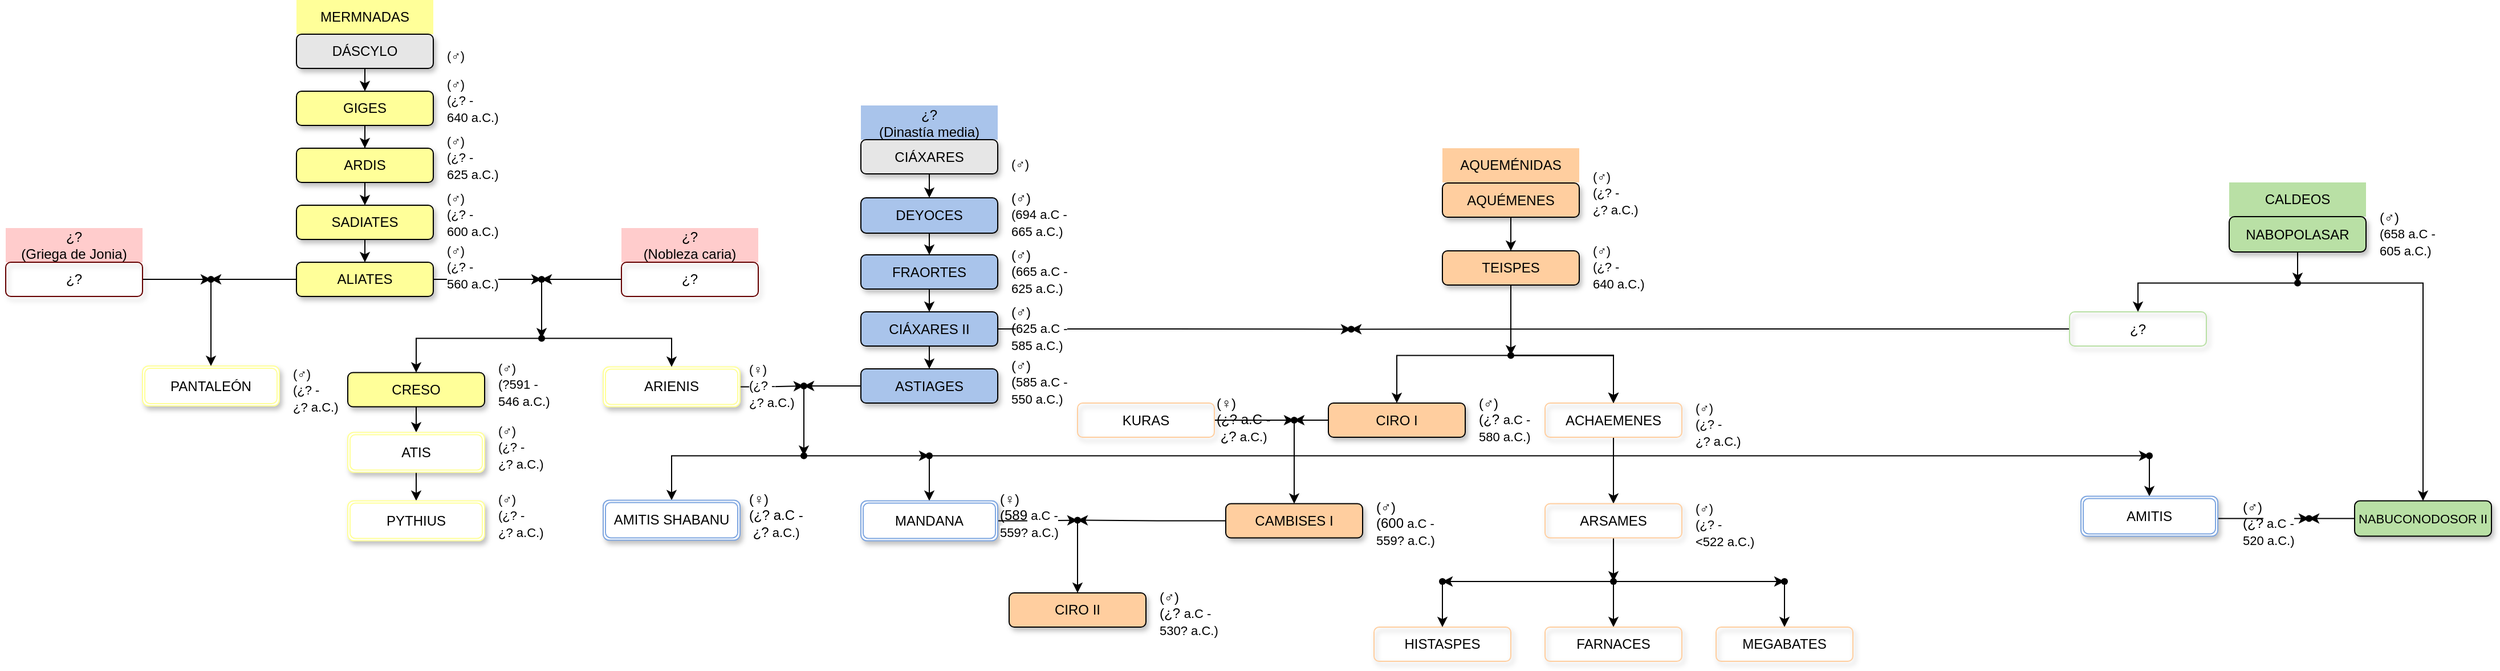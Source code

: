 <mxfile version="21.6.8" type="device">
  <diagram name="Página-1" id="2DN9KbzYH4ZO8Wz2j-fn">
    <mxGraphModel dx="2607" dy="2068" grid="1" gridSize="10" guides="1" tooltips="1" connect="1" arrows="1" fold="1" page="1" pageScale="1" pageWidth="827" pageHeight="1169" math="0" shadow="0">
      <root>
        <mxCell id="0" />
        <mxCell id="1" parent="0" />
        <mxCell id="eaTmB3eUtHHvy9zfqc5f-1" value="MERMNADAS" style="text;html=1;strokeColor=none;fillColor=#FFFF99;align=center;verticalAlign=middle;whiteSpace=wrap;rounded=0;" vertex="1" parent="1">
          <mxGeometry x="-75" y="80" width="120" height="30" as="geometry" />
        </mxCell>
        <mxCell id="eaTmB3eUtHHvy9zfqc5f-2" value="¿?&lt;br&gt;(Nobleza caria)" style="text;html=1;strokeColor=none;fillColor=#FFCCCC;align=center;verticalAlign=middle;whiteSpace=wrap;rounded=0;" vertex="1" parent="1">
          <mxGeometry x="210" y="280" width="120" height="30" as="geometry" />
        </mxCell>
        <mxCell id="eaTmB3eUtHHvy9zfqc5f-3" value="¿?&lt;br&gt;(Griega de Jonia)" style="text;html=1;strokeColor=none;fillColor=#FFCCCC;align=center;verticalAlign=middle;whiteSpace=wrap;rounded=0;" vertex="1" parent="1">
          <mxGeometry x="-330" y="280" width="120" height="30" as="geometry" />
        </mxCell>
        <mxCell id="eaTmB3eUtHHvy9zfqc5f-4" value="¿?&lt;br&gt;(Dinastía media)" style="text;html=1;strokeColor=none;fillColor=#A9C4EB;align=center;verticalAlign=middle;whiteSpace=wrap;rounded=0;" vertex="1" parent="1">
          <mxGeometry x="420" y="172.5" width="120" height="30" as="geometry" />
        </mxCell>
        <mxCell id="eaTmB3eUtHHvy9zfqc5f-5" value="CALDEOS" style="text;html=1;strokeColor=none;fillColor=#B9E0A5;align=center;verticalAlign=middle;whiteSpace=wrap;rounded=0;" vertex="1" parent="1">
          <mxGeometry x="1620" y="240" width="120" height="30" as="geometry" />
        </mxCell>
        <mxCell id="eaTmB3eUtHHvy9zfqc5f-6" style="edgeStyle=orthogonalEdgeStyle;rounded=0;orthogonalLoop=1;jettySize=auto;html=1;entryX=0.5;entryY=0;entryDx=0;entryDy=0;" edge="1" parent="1" source="eaTmB3eUtHHvy9zfqc5f-7" target="eaTmB3eUtHHvy9zfqc5f-9">
          <mxGeometry relative="1" as="geometry" />
        </mxCell>
        <UserObject label="GIGES" link="https://es.wikipedia.org/wiki/Giges_de_Lidia" id="eaTmB3eUtHHvy9zfqc5f-7">
          <mxCell style="rounded=1;whiteSpace=wrap;html=1;shadow=1;fillColor=#FFFF99;" vertex="1" parent="1">
            <mxGeometry x="-75" y="160" width="120" height="30" as="geometry" />
          </mxCell>
        </UserObject>
        <mxCell id="eaTmB3eUtHHvy9zfqc5f-8" style="edgeStyle=orthogonalEdgeStyle;rounded=0;orthogonalLoop=1;jettySize=auto;html=1;exitX=0.5;exitY=1;exitDx=0;exitDy=0;entryX=0.5;entryY=0;entryDx=0;entryDy=0;" edge="1" parent="1" source="eaTmB3eUtHHvy9zfqc5f-9" target="eaTmB3eUtHHvy9zfqc5f-11">
          <mxGeometry relative="1" as="geometry" />
        </mxCell>
        <UserObject label="ARDIS" link="https://es.wikipedia.org/wiki/Ardis_de_Lidia" id="eaTmB3eUtHHvy9zfqc5f-9">
          <mxCell style="rounded=1;whiteSpace=wrap;html=1;shadow=1;fillColor=#FFFF99;" vertex="1" parent="1">
            <mxGeometry x="-75" y="210" width="120" height="30" as="geometry" />
          </mxCell>
        </UserObject>
        <mxCell id="eaTmB3eUtHHvy9zfqc5f-10" style="edgeStyle=orthogonalEdgeStyle;rounded=0;orthogonalLoop=1;jettySize=auto;html=1;exitX=0.5;exitY=1;exitDx=0;exitDy=0;entryX=0.5;entryY=0;entryDx=0;entryDy=0;" edge="1" parent="1" source="eaTmB3eUtHHvy9zfqc5f-11" target="eaTmB3eUtHHvy9zfqc5f-14">
          <mxGeometry relative="1" as="geometry" />
        </mxCell>
        <mxCell id="eaTmB3eUtHHvy9zfqc5f-11" value="SADIATES" style="rounded=1;whiteSpace=wrap;html=1;shadow=1;fillColor=#FFFF99;" vertex="1" parent="1">
          <mxGeometry x="-75" y="260" width="120" height="30" as="geometry" />
        </mxCell>
        <mxCell id="eaTmB3eUtHHvy9zfqc5f-12" style="edgeStyle=orthogonalEdgeStyle;rounded=0;orthogonalLoop=1;jettySize=auto;html=1;exitX=1;exitY=0.5;exitDx=0;exitDy=0;entryX=0.079;entryY=0.434;entryDx=0;entryDy=0;entryPerimeter=0;" edge="1" parent="1" source="eaTmB3eUtHHvy9zfqc5f-14" target="eaTmB3eUtHHvy9zfqc5f-53">
          <mxGeometry relative="1" as="geometry" />
        </mxCell>
        <mxCell id="eaTmB3eUtHHvy9zfqc5f-13" style="edgeStyle=orthogonalEdgeStyle;rounded=0;orthogonalLoop=1;jettySize=auto;html=1;exitX=0;exitY=0.5;exitDx=0;exitDy=0;entryX=1.014;entryY=0.581;entryDx=0;entryDy=0;entryPerimeter=0;" edge="1" parent="1" source="eaTmB3eUtHHvy9zfqc5f-14" target="eaTmB3eUtHHvy9zfqc5f-57">
          <mxGeometry relative="1" as="geometry" />
        </mxCell>
        <mxCell id="eaTmB3eUtHHvy9zfqc5f-14" value="ALIATES" style="rounded=1;whiteSpace=wrap;html=1;shadow=1;fillColor=#FFFF99;" vertex="1" parent="1">
          <mxGeometry x="-75" y="310" width="120" height="30" as="geometry" />
        </mxCell>
        <mxCell id="eaTmB3eUtHHvy9zfqc5f-15" style="edgeStyle=orthogonalEdgeStyle;rounded=0;orthogonalLoop=1;jettySize=auto;html=1;exitX=0.5;exitY=1;exitDx=0;exitDy=0;entryX=0.5;entryY=0;entryDx=0;entryDy=0;" edge="1" parent="1" source="eaTmB3eUtHHvy9zfqc5f-16" target="eaTmB3eUtHHvy9zfqc5f-44">
          <mxGeometry relative="1" as="geometry" />
        </mxCell>
        <mxCell id="eaTmB3eUtHHvy9zfqc5f-16" value="CRESO" style="rounded=1;whiteSpace=wrap;html=1;shadow=1;fillColor=#FFFF99;" vertex="1" parent="1">
          <mxGeometry x="-30" y="406.75" width="120" height="30" as="geometry" />
        </mxCell>
        <mxCell id="eaTmB3eUtHHvy9zfqc5f-17" style="edgeStyle=orthogonalEdgeStyle;rounded=0;orthogonalLoop=1;jettySize=auto;html=1;exitX=0.5;exitY=1;exitDx=0;exitDy=0;entryX=0.5;entryY=0;entryDx=0;entryDy=0;" edge="1" parent="1" source="eaTmB3eUtHHvy9zfqc5f-18" target="eaTmB3eUtHHvy9zfqc5f-7">
          <mxGeometry relative="1" as="geometry" />
        </mxCell>
        <mxCell id="eaTmB3eUtHHvy9zfqc5f-18" value="DÁSCYLO" style="rounded=1;whiteSpace=wrap;html=1;shadow=1;fillColor=#E6E6E6;" vertex="1" parent="1">
          <mxGeometry x="-75" y="110" width="120" height="30" as="geometry" />
        </mxCell>
        <mxCell id="eaTmB3eUtHHvy9zfqc5f-19" style="edgeStyle=orthogonalEdgeStyle;rounded=0;orthogonalLoop=1;jettySize=auto;html=1;exitX=0.5;exitY=1;exitDx=0;exitDy=0;" edge="1" parent="1" source="eaTmB3eUtHHvy9zfqc5f-9" target="eaTmB3eUtHHvy9zfqc5f-9">
          <mxGeometry relative="1" as="geometry" />
        </mxCell>
        <mxCell id="eaTmB3eUtHHvy9zfqc5f-20" style="edgeStyle=orthogonalEdgeStyle;rounded=0;orthogonalLoop=1;jettySize=auto;html=1;exitX=1;exitY=0.5;exitDx=0;exitDy=0;entryX=0.05;entryY=0.55;entryDx=0;entryDy=0;entryPerimeter=0;" edge="1" parent="1" source="eaTmB3eUtHHvy9zfqc5f-21" target="eaTmB3eUtHHvy9zfqc5f-37">
          <mxGeometry relative="1" as="geometry">
            <mxPoint x="570" y="462.5" as="sourcePoint" />
          </mxGeometry>
        </mxCell>
        <mxCell id="eaTmB3eUtHHvy9zfqc5f-21" value="ARIENIS" style="shape=ext;double=1;rounded=1;whiteSpace=wrap;html=1;strokeColor=#FFFF99;shadow=1;" vertex="1" parent="1">
          <mxGeometry x="194" y="401.75" width="120" height="35" as="geometry" />
        </mxCell>
        <mxCell id="eaTmB3eUtHHvy9zfqc5f-22" style="edgeStyle=orthogonalEdgeStyle;rounded=0;orthogonalLoop=1;jettySize=auto;html=1;entryX=0.5;entryY=0;entryDx=0;entryDy=0;" edge="1" parent="1" source="eaTmB3eUtHHvy9zfqc5f-24" target="eaTmB3eUtHHvy9zfqc5f-21">
          <mxGeometry relative="1" as="geometry" />
        </mxCell>
        <mxCell id="eaTmB3eUtHHvy9zfqc5f-23" style="edgeStyle=orthogonalEdgeStyle;rounded=0;orthogonalLoop=1;jettySize=auto;html=1;entryX=0.5;entryY=0;entryDx=0;entryDy=0;" edge="1" parent="1" source="eaTmB3eUtHHvy9zfqc5f-24" target="eaTmB3eUtHHvy9zfqc5f-16">
          <mxGeometry relative="1" as="geometry" />
        </mxCell>
        <mxCell id="eaTmB3eUtHHvy9zfqc5f-24" value="" style="shape=waypoint;sketch=0;fillStyle=solid;size=6;pointerEvents=1;points=[];fillColor=none;resizable=0;rotatable=0;perimeter=centerPerimeter;snapToPoint=1;" vertex="1" parent="1">
          <mxGeometry x="130" y="366.75" width="20" height="20" as="geometry" />
        </mxCell>
        <mxCell id="eaTmB3eUtHHvy9zfqc5f-25" value="" style="edgeStyle=orthogonalEdgeStyle;rounded=0;orthogonalLoop=1;jettySize=auto;html=1;" edge="1" parent="1" source="eaTmB3eUtHHvy9zfqc5f-26" target="eaTmB3eUtHHvy9zfqc5f-28">
          <mxGeometry relative="1" as="geometry" />
        </mxCell>
        <mxCell id="eaTmB3eUtHHvy9zfqc5f-26" value="CIÁXARES" style="rounded=1;whiteSpace=wrap;html=1;shadow=1;fillColor=#E6E6E6;" vertex="1" parent="1">
          <mxGeometry x="420" y="202.5" width="120" height="30" as="geometry" />
        </mxCell>
        <mxCell id="eaTmB3eUtHHvy9zfqc5f-27" style="edgeStyle=orthogonalEdgeStyle;rounded=0;orthogonalLoop=1;jettySize=auto;html=1;exitX=0.5;exitY=1;exitDx=0;exitDy=0;entryX=0.5;entryY=0;entryDx=0;entryDy=0;" edge="1" parent="1" source="eaTmB3eUtHHvy9zfqc5f-28" target="eaTmB3eUtHHvy9zfqc5f-31">
          <mxGeometry relative="1" as="geometry" />
        </mxCell>
        <mxCell id="eaTmB3eUtHHvy9zfqc5f-28" value="DEYOCES" style="rounded=1;whiteSpace=wrap;html=1;shadow=1;fillColor=#A9C4EB;" vertex="1" parent="1">
          <mxGeometry x="420" y="253.5" width="120" height="31" as="geometry" />
        </mxCell>
        <mxCell id="eaTmB3eUtHHvy9zfqc5f-29" style="edgeStyle=orthogonalEdgeStyle;rounded=0;orthogonalLoop=1;jettySize=auto;html=1;exitX=0.5;exitY=1;exitDx=0;exitDy=0;entryX=0.5;entryY=0;entryDx=0;entryDy=0;" edge="1" parent="1" source="eaTmB3eUtHHvy9zfqc5f-31" target="eaTmB3eUtHHvy9zfqc5f-33">
          <mxGeometry relative="1" as="geometry" />
        </mxCell>
        <mxCell id="eaTmB3eUtHHvy9zfqc5f-30" style="edgeStyle=orthogonalEdgeStyle;rounded=0;orthogonalLoop=1;jettySize=auto;html=1;exitX=1;exitY=0.5;exitDx=0;exitDy=0;entryX=0.333;entryY=0.433;entryDx=0;entryDy=0;entryPerimeter=0;" edge="1" parent="1" source="eaTmB3eUtHHvy9zfqc5f-33" target="eaTmB3eUtHHvy9zfqc5f-70">
          <mxGeometry relative="1" as="geometry" />
        </mxCell>
        <mxCell id="eaTmB3eUtHHvy9zfqc5f-31" value="FRAORTES" style="rounded=1;whiteSpace=wrap;html=1;shadow=1;fillColor=#A9C4EB;" vertex="1" parent="1">
          <mxGeometry x="420" y="303.5" width="120" height="30" as="geometry" />
        </mxCell>
        <mxCell id="eaTmB3eUtHHvy9zfqc5f-32" style="edgeStyle=orthogonalEdgeStyle;rounded=0;orthogonalLoop=1;jettySize=auto;html=1;exitX=0.5;exitY=1;exitDx=0;exitDy=0;entryX=0.5;entryY=0;entryDx=0;entryDy=0;" edge="1" parent="1" source="eaTmB3eUtHHvy9zfqc5f-33" target="eaTmB3eUtHHvy9zfqc5f-35">
          <mxGeometry relative="1" as="geometry" />
        </mxCell>
        <mxCell id="eaTmB3eUtHHvy9zfqc5f-33" value="CIÁXARES II" style="rounded=1;whiteSpace=wrap;html=1;shadow=1;fillColor=#A9C4EB;" vertex="1" parent="1">
          <mxGeometry x="420" y="353.5" width="120" height="30" as="geometry" />
        </mxCell>
        <mxCell id="eaTmB3eUtHHvy9zfqc5f-34" style="edgeStyle=orthogonalEdgeStyle;rounded=0;orthogonalLoop=1;jettySize=auto;html=1;entryX=0.9;entryY=0.435;entryDx=0;entryDy=0;entryPerimeter=0;" edge="1" parent="1" source="eaTmB3eUtHHvy9zfqc5f-35" target="eaTmB3eUtHHvy9zfqc5f-37">
          <mxGeometry relative="1" as="geometry" />
        </mxCell>
        <mxCell id="eaTmB3eUtHHvy9zfqc5f-35" value="ASTIAGES" style="rounded=1;whiteSpace=wrap;html=1;shadow=1;fillColor=#A9C4EB;" vertex="1" parent="1">
          <mxGeometry x="420" y="403.5" width="120" height="30" as="geometry" />
        </mxCell>
        <mxCell id="eaTmB3eUtHHvy9zfqc5f-36" style="edgeStyle=orthogonalEdgeStyle;rounded=0;orthogonalLoop=1;jettySize=auto;html=1;entryX=0.414;entryY=0.098;entryDx=0;entryDy=0;entryPerimeter=0;" edge="1" parent="1" source="eaTmB3eUtHHvy9zfqc5f-37" target="eaTmB3eUtHHvy9zfqc5f-83">
          <mxGeometry relative="1" as="geometry" />
        </mxCell>
        <mxCell id="eaTmB3eUtHHvy9zfqc5f-37" value="" style="shape=waypoint;sketch=0;fillStyle=solid;size=6;pointerEvents=1;points=[];fillColor=none;resizable=0;rotatable=0;perimeter=centerPerimeter;snapToPoint=1;" vertex="1" parent="1">
          <mxGeometry x="360" y="408.5" width="20" height="20" as="geometry" />
        </mxCell>
        <mxCell id="eaTmB3eUtHHvy9zfqc5f-38" value="&lt;span style=&quot;color: rgb(0, 0, 0); font-family: Helvetica; font-size: 11px; font-style: normal; font-variant-ligatures: normal; font-variant-caps: normal; font-weight: 400; letter-spacing: normal; orphans: 2; text-align: center; text-indent: 0px; text-transform: none; widows: 2; word-spacing: 0px; -webkit-text-stroke-width: 0px; background-color: rgb(255, 255, 255); text-decoration-thickness: initial; text-decoration-style: initial; text-decoration-color: initial; float: none; display: inline !important;&quot;&gt;(♂)&lt;br&gt;(¿? -&lt;/span&gt;&lt;br style=&quot;border-color: var(--border-color); color: rgb(0, 0, 0); font-family: Helvetica; font-size: 11px; font-style: normal; font-variant-ligatures: normal; font-variant-caps: normal; font-weight: 400; letter-spacing: normal; orphans: 2; text-align: center; text-indent: 0px; text-transform: none; widows: 2; word-spacing: 0px; -webkit-text-stroke-width: 0px; text-decoration-thickness: initial; text-decoration-style: initial; text-decoration-color: initial;&quot;&gt;&lt;span style=&quot;color: rgb(0, 0, 0); font-family: Helvetica; font-size: 11px; font-style: normal; font-variant-ligatures: normal; font-variant-caps: normal; font-weight: 400; letter-spacing: normal; orphans: 2; text-align: center; text-indent: 0px; text-transform: none; widows: 2; word-spacing: 0px; -webkit-text-stroke-width: 0px; background-color: rgb(255, 255, 255); text-decoration-thickness: initial; text-decoration-style: initial; text-decoration-color: initial; float: none; display: inline !important;&quot;&gt;640 a.C.)&lt;/span&gt;" style="text;whiteSpace=wrap;html=1;" vertex="1" parent="1">
          <mxGeometry x="55" y="140" width="80" height="50" as="geometry" />
        </mxCell>
        <mxCell id="eaTmB3eUtHHvy9zfqc5f-39" value="&lt;span style=&quot;color: rgb(0, 0, 0); font-family: Helvetica; font-size: 11px; font-style: normal; font-variant-ligatures: normal; font-variant-caps: normal; font-weight: 400; letter-spacing: normal; orphans: 2; text-align: center; text-indent: 0px; text-transform: none; widows: 2; word-spacing: 0px; -webkit-text-stroke-width: 0px; background-color: rgb(255, 255, 255); text-decoration-thickness: initial; text-decoration-style: initial; text-decoration-color: initial; float: none; display: inline !important;&quot;&gt;(♂)&lt;br style=&quot;border-color: var(--border-color);&quot;&gt;(¿? -&lt;/span&gt;&lt;br style=&quot;border-color: var(--border-color); color: rgb(0, 0, 0); font-family: Helvetica; font-size: 11px; font-style: normal; font-variant-ligatures: normal; font-variant-caps: normal; font-weight: 400; letter-spacing: normal; orphans: 2; text-align: center; text-indent: 0px; text-transform: none; widows: 2; word-spacing: 0px; -webkit-text-stroke-width: 0px; text-decoration-thickness: initial; text-decoration-style: initial; text-decoration-color: initial;&quot;&gt;&lt;span style=&quot;color: rgb(0, 0, 0); font-family: Helvetica; font-size: 11px; font-style: normal; font-variant-ligatures: normal; font-variant-caps: normal; font-weight: 400; letter-spacing: normal; orphans: 2; text-align: center; text-indent: 0px; text-transform: none; widows: 2; word-spacing: 0px; -webkit-text-stroke-width: 0px; background-color: rgb(255, 255, 255); text-decoration-thickness: initial; text-decoration-style: initial; text-decoration-color: initial; float: none; display: inline !important;&quot;&gt;625 a.C.)&lt;/span&gt;" style="text;whiteSpace=wrap;html=1;" vertex="1" parent="1">
          <mxGeometry x="55" y="190" width="80" height="50" as="geometry" />
        </mxCell>
        <mxCell id="eaTmB3eUtHHvy9zfqc5f-40" value="&lt;span style=&quot;color: rgb(0, 0, 0); font-family: Helvetica; font-size: 11px; font-style: normal; font-variant-ligatures: normal; font-variant-caps: normal; font-weight: 400; letter-spacing: normal; orphans: 2; text-align: center; text-indent: 0px; text-transform: none; widows: 2; word-spacing: 0px; -webkit-text-stroke-width: 0px; background-color: rgb(255, 255, 255); text-decoration-thickness: initial; text-decoration-style: initial; text-decoration-color: initial; float: none; display: inline !important;&quot;&gt;(♂)&lt;br style=&quot;border-color: var(--border-color);&quot;&gt;(¿? -&lt;/span&gt;&lt;br style=&quot;border-color: var(--border-color); color: rgb(0, 0, 0); font-family: Helvetica; font-size: 11px; font-style: normal; font-variant-ligatures: normal; font-variant-caps: normal; font-weight: 400; letter-spacing: normal; orphans: 2; text-align: center; text-indent: 0px; text-transform: none; widows: 2; word-spacing: 0px; -webkit-text-stroke-width: 0px; text-decoration-thickness: initial; text-decoration-style: initial; text-decoration-color: initial;&quot;&gt;&lt;span style=&quot;color: rgb(0, 0, 0); font-family: Helvetica; font-size: 11px; font-style: normal; font-variant-ligatures: normal; font-variant-caps: normal; font-weight: 400; letter-spacing: normal; orphans: 2; text-align: center; text-indent: 0px; text-transform: none; widows: 2; word-spacing: 0px; -webkit-text-stroke-width: 0px; background-color: rgb(255, 255, 255); text-decoration-thickness: initial; text-decoration-style: initial; text-decoration-color: initial; float: none; display: inline !important;&quot;&gt;600 a.C.)&lt;/span&gt;" style="text;whiteSpace=wrap;html=1;" vertex="1" parent="1">
          <mxGeometry x="55" y="240" width="80" height="50" as="geometry" />
        </mxCell>
        <mxCell id="eaTmB3eUtHHvy9zfqc5f-41" value="&lt;span style=&quot;color: rgb(0, 0, 0); font-family: Helvetica; font-size: 11px; font-style: normal; font-variant-ligatures: normal; font-variant-caps: normal; font-weight: 400; letter-spacing: normal; orphans: 2; text-align: center; text-indent: 0px; text-transform: none; widows: 2; word-spacing: 0px; -webkit-text-stroke-width: 0px; background-color: rgb(255, 255, 255); text-decoration-thickness: initial; text-decoration-style: initial; text-decoration-color: initial; float: none; display: inline !important;&quot;&gt;(♂)&lt;br style=&quot;border-color: var(--border-color);&quot;&gt;(¿? -&lt;/span&gt;&lt;br style=&quot;border-color: var(--border-color); color: rgb(0, 0, 0); font-family: Helvetica; font-size: 11px; font-style: normal; font-variant-ligatures: normal; font-variant-caps: normal; font-weight: 400; letter-spacing: normal; orphans: 2; text-align: center; text-indent: 0px; text-transform: none; widows: 2; word-spacing: 0px; -webkit-text-stroke-width: 0px; text-decoration-thickness: initial; text-decoration-style: initial; text-decoration-color: initial;&quot;&gt;&lt;span style=&quot;color: rgb(0, 0, 0); font-family: Helvetica; font-size: 11px; font-style: normal; font-variant-ligatures: normal; font-variant-caps: normal; font-weight: 400; letter-spacing: normal; orphans: 2; text-align: center; text-indent: 0px; text-transform: none; widows: 2; word-spacing: 0px; -webkit-text-stroke-width: 0px; background-color: rgb(255, 255, 255); text-decoration-thickness: initial; text-decoration-style: initial; text-decoration-color: initial; float: none; display: inline !important;&quot;&gt;560 a.C.)&lt;/span&gt;" style="text;whiteSpace=wrap;html=1;" vertex="1" parent="1">
          <mxGeometry x="55" y="286" width="80" height="50" as="geometry" />
        </mxCell>
        <mxCell id="eaTmB3eUtHHvy9zfqc5f-42" value="&lt;span style=&quot;color: rgb(0, 0, 0); font-family: Helvetica; font-size: 11px; font-style: normal; font-variant-ligatures: normal; font-variant-caps: normal; font-weight: 400; letter-spacing: normal; orphans: 2; text-align: center; text-indent: 0px; text-transform: none; widows: 2; word-spacing: 0px; -webkit-text-stroke-width: 0px; background-color: rgb(255, 255, 255); text-decoration-thickness: initial; text-decoration-style: initial; text-decoration-color: initial; float: none; display: inline !important;&quot;&gt;(♂)&lt;br style=&quot;border-color: var(--border-color);&quot;&gt;(?591 -&lt;/span&gt;&lt;br style=&quot;border-color: var(--border-color); color: rgb(0, 0, 0); font-family: Helvetica; font-size: 11px; font-style: normal; font-variant-ligatures: normal; font-variant-caps: normal; font-weight: 400; letter-spacing: normal; orphans: 2; text-align: center; text-indent: 0px; text-transform: none; widows: 2; word-spacing: 0px; -webkit-text-stroke-width: 0px; text-decoration-thickness: initial; text-decoration-style: initial; text-decoration-color: initial;&quot;&gt;&lt;span style=&quot;color: rgb(0, 0, 0); font-family: Helvetica; font-size: 11px; font-style: normal; font-variant-ligatures: normal; font-variant-caps: normal; font-weight: 400; letter-spacing: normal; orphans: 2; text-align: center; text-indent: 0px; text-transform: none; widows: 2; word-spacing: 0px; -webkit-text-stroke-width: 0px; background-color: rgb(255, 255, 255); text-decoration-thickness: initial; text-decoration-style: initial; text-decoration-color: initial; float: none; display: inline !important;&quot;&gt;546 a.C.)&lt;/span&gt;" style="text;whiteSpace=wrap;html=1;" vertex="1" parent="1">
          <mxGeometry x="100" y="389.25" width="80" height="50" as="geometry" />
        </mxCell>
        <mxCell id="eaTmB3eUtHHvy9zfqc5f-43" style="edgeStyle=orthogonalEdgeStyle;rounded=0;orthogonalLoop=1;jettySize=auto;html=1;exitX=0.5;exitY=1;exitDx=0;exitDy=0;entryX=0.5;entryY=0;entryDx=0;entryDy=0;" edge="1" parent="1" source="eaTmB3eUtHHvy9zfqc5f-44" target="eaTmB3eUtHHvy9zfqc5f-45">
          <mxGeometry relative="1" as="geometry" />
        </mxCell>
        <mxCell id="eaTmB3eUtHHvy9zfqc5f-44" value="ATIS" style="shape=ext;double=1;rounded=1;whiteSpace=wrap;html=1;strokeColor=#FFFF99;shadow=1;" vertex="1" parent="1">
          <mxGeometry x="-30" y="459.25" width="120" height="35" as="geometry" />
        </mxCell>
        <mxCell id="eaTmB3eUtHHvy9zfqc5f-45" value="PYTHIUS" style="shape=ext;double=1;rounded=1;whiteSpace=wrap;html=1;strokeColor=#FFFF99;shadow=1;" vertex="1" parent="1">
          <mxGeometry x="-30" y="519.25" width="120" height="35" as="geometry" />
        </mxCell>
        <mxCell id="eaTmB3eUtHHvy9zfqc5f-46" value="&lt;span style=&quot;color: rgb(0, 0, 0); font-family: Helvetica; font-size: 11px; font-style: normal; font-variant-ligatures: normal; font-variant-caps: normal; font-weight: 400; letter-spacing: normal; orphans: 2; text-align: center; text-indent: 0px; text-transform: none; widows: 2; word-spacing: 0px; -webkit-text-stroke-width: 0px; background-color: rgb(255, 255, 255); text-decoration-thickness: initial; text-decoration-style: initial; text-decoration-color: initial; float: none; display: inline !important;&quot;&gt;(♂)&lt;br&gt;(¿? -&lt;/span&gt;&lt;br style=&quot;border-color: var(--border-color); color: rgb(0, 0, 0); font-family: Helvetica; font-size: 11px; font-style: normal; font-variant-ligatures: normal; font-variant-caps: normal; font-weight: 400; letter-spacing: normal; orphans: 2; text-align: center; text-indent: 0px; text-transform: none; widows: 2; word-spacing: 0px; -webkit-text-stroke-width: 0px; text-decoration-thickness: initial; text-decoration-style: initial; text-decoration-color: initial;&quot;&gt;&lt;span style=&quot;color: rgb(0, 0, 0); font-family: Helvetica; font-size: 11px; font-style: normal; font-variant-ligatures: normal; font-variant-caps: normal; font-weight: 400; letter-spacing: normal; orphans: 2; text-align: center; text-indent: 0px; text-transform: none; widows: 2; word-spacing: 0px; -webkit-text-stroke-width: 0px; background-color: rgb(255, 255, 255); text-decoration-thickness: initial; text-decoration-style: initial; text-decoration-color: initial; float: none; display: inline !important;&quot;&gt;¿? a.C.)&lt;/span&gt;" style="text;whiteSpace=wrap;html=1;" vertex="1" parent="1">
          <mxGeometry x="100" y="444.25" width="80" height="50" as="geometry" />
        </mxCell>
        <mxCell id="eaTmB3eUtHHvy9zfqc5f-47" value="&lt;span style=&quot;color: rgb(0, 0, 0); font-family: Helvetica; font-size: 11px; font-style: normal; font-variant-ligatures: normal; font-variant-caps: normal; font-weight: 400; letter-spacing: normal; orphans: 2; text-align: center; text-indent: 0px; text-transform: none; widows: 2; word-spacing: 0px; -webkit-text-stroke-width: 0px; background-color: rgb(255, 255, 255); text-decoration-thickness: initial; text-decoration-style: initial; text-decoration-color: initial; float: none; display: inline !important;&quot;&gt;(♂)&lt;br&gt;(¿? -&lt;/span&gt;&lt;br style=&quot;border-color: var(--border-color); color: rgb(0, 0, 0); font-family: Helvetica; font-size: 11px; font-style: normal; font-variant-ligatures: normal; font-variant-caps: normal; font-weight: 400; letter-spacing: normal; orphans: 2; text-align: center; text-indent: 0px; text-transform: none; widows: 2; word-spacing: 0px; -webkit-text-stroke-width: 0px; text-decoration-thickness: initial; text-decoration-style: initial; text-decoration-color: initial;&quot;&gt;&lt;span style=&quot;color: rgb(0, 0, 0); font-family: Helvetica; font-size: 11px; font-style: normal; font-variant-ligatures: normal; font-variant-caps: normal; font-weight: 400; letter-spacing: normal; orphans: 2; text-align: center; text-indent: 0px; text-transform: none; widows: 2; word-spacing: 0px; -webkit-text-stroke-width: 0px; background-color: rgb(255, 255, 255); text-decoration-thickness: initial; text-decoration-style: initial; text-decoration-color: initial; float: none; display: inline !important;&quot;&gt;¿? a.C.)&lt;/span&gt;" style="text;whiteSpace=wrap;html=1;" vertex="1" parent="1">
          <mxGeometry x="100" y="504.25" width="80" height="50" as="geometry" />
        </mxCell>
        <mxCell id="eaTmB3eUtHHvy9zfqc5f-48" value="PANTALEÓN" style="shape=ext;double=1;rounded=1;whiteSpace=wrap;html=1;strokeColor=#FFFF99;shadow=1;" vertex="1" parent="1">
          <mxGeometry x="-210" y="401" width="120" height="35" as="geometry" />
        </mxCell>
        <mxCell id="eaTmB3eUtHHvy9zfqc5f-49" value="&lt;span style=&quot;color: rgb(0, 0, 0); font-family: Helvetica; font-size: 11px; font-style: normal; font-variant-ligatures: normal; font-variant-caps: normal; font-weight: 400; letter-spacing: normal; orphans: 2; text-align: center; text-indent: 0px; text-transform: none; widows: 2; word-spacing: 0px; -webkit-text-stroke-width: 0px; background-color: rgb(255, 255, 255); text-decoration-thickness: initial; text-decoration-style: initial; text-decoration-color: initial; float: none; display: inline !important;&quot;&gt;(♂)&lt;br&gt;(¿? -&lt;/span&gt;&lt;br style=&quot;border-color: var(--border-color); color: rgb(0, 0, 0); font-family: Helvetica; font-size: 11px; font-style: normal; font-variant-ligatures: normal; font-variant-caps: normal; font-weight: 400; letter-spacing: normal; orphans: 2; text-align: center; text-indent: 0px; text-transform: none; widows: 2; word-spacing: 0px; -webkit-text-stroke-width: 0px; text-decoration-thickness: initial; text-decoration-style: initial; text-decoration-color: initial;&quot;&gt;&lt;span style=&quot;color: rgb(0, 0, 0); font-family: Helvetica; font-size: 11px; font-style: normal; font-variant-ligatures: normal; font-variant-caps: normal; font-weight: 400; letter-spacing: normal; orphans: 2; text-align: center; text-indent: 0px; text-transform: none; widows: 2; word-spacing: 0px; -webkit-text-stroke-width: 0px; background-color: rgb(255, 255, 255); text-decoration-thickness: initial; text-decoration-style: initial; text-decoration-color: initial; float: none; display: inline !important;&quot;&gt;¿? a.C.)&lt;/span&gt;" style="text;whiteSpace=wrap;html=1;" vertex="1" parent="1">
          <mxGeometry x="-80" y="393.5" width="80" height="50" as="geometry" />
        </mxCell>
        <mxCell id="eaTmB3eUtHHvy9zfqc5f-50" style="edgeStyle=orthogonalEdgeStyle;rounded=0;orthogonalLoop=1;jettySize=auto;html=1;exitX=0;exitY=0.5;exitDx=0;exitDy=0;entryX=0.941;entryY=0.469;entryDx=0;entryDy=0;entryPerimeter=0;" edge="1" parent="1" source="eaTmB3eUtHHvy9zfqc5f-51" target="eaTmB3eUtHHvy9zfqc5f-53">
          <mxGeometry relative="1" as="geometry" />
        </mxCell>
        <mxCell id="eaTmB3eUtHHvy9zfqc5f-51" value="¿?" style="rounded=1;whiteSpace=wrap;html=1;shadow=1;fillColor=none;strokeColor=#660000;" vertex="1" parent="1">
          <mxGeometry x="210" y="310" width="120" height="30" as="geometry" />
        </mxCell>
        <mxCell id="eaTmB3eUtHHvy9zfqc5f-52" style="edgeStyle=orthogonalEdgeStyle;rounded=0;orthogonalLoop=1;jettySize=auto;html=1;entryX=0.355;entryY=0.292;entryDx=0;entryDy=0;entryPerimeter=0;" edge="1" parent="1" source="eaTmB3eUtHHvy9zfqc5f-53" target="eaTmB3eUtHHvy9zfqc5f-24">
          <mxGeometry relative="1" as="geometry" />
        </mxCell>
        <mxCell id="eaTmB3eUtHHvy9zfqc5f-53" value="" style="shape=waypoint;sketch=0;fillStyle=solid;size=6;pointerEvents=1;points=[];fillColor=none;resizable=0;rotatable=0;perimeter=centerPerimeter;snapToPoint=1;" vertex="1" parent="1">
          <mxGeometry x="130" y="315" width="20" height="20" as="geometry" />
        </mxCell>
        <mxCell id="eaTmB3eUtHHvy9zfqc5f-54" style="edgeStyle=orthogonalEdgeStyle;rounded=0;orthogonalLoop=1;jettySize=auto;html=1;entryX=0.056;entryY=0.6;entryDx=0;entryDy=0;entryPerimeter=0;" edge="1" parent="1" source="eaTmB3eUtHHvy9zfqc5f-55" target="eaTmB3eUtHHvy9zfqc5f-57">
          <mxGeometry relative="1" as="geometry" />
        </mxCell>
        <mxCell id="eaTmB3eUtHHvy9zfqc5f-55" value="¿?" style="rounded=1;whiteSpace=wrap;html=1;shadow=1;fillColor=none;strokeColor=#660000;" vertex="1" parent="1">
          <mxGeometry x="-330" y="310" width="120" height="30" as="geometry" />
        </mxCell>
        <mxCell id="eaTmB3eUtHHvy9zfqc5f-56" style="edgeStyle=orthogonalEdgeStyle;rounded=0;orthogonalLoop=1;jettySize=auto;html=1;entryX=0.5;entryY=0;entryDx=0;entryDy=0;" edge="1" parent="1" source="eaTmB3eUtHHvy9zfqc5f-57" target="eaTmB3eUtHHvy9zfqc5f-48">
          <mxGeometry relative="1" as="geometry" />
        </mxCell>
        <mxCell id="eaTmB3eUtHHvy9zfqc5f-57" value="" style="shape=waypoint;sketch=0;fillStyle=solid;size=6;pointerEvents=1;points=[];fillColor=none;resizable=0;rotatable=0;perimeter=centerPerimeter;snapToPoint=1;" vertex="1" parent="1">
          <mxGeometry x="-160" y="315" width="20" height="20" as="geometry" />
        </mxCell>
        <mxCell id="eaTmB3eUtHHvy9zfqc5f-58" value="&lt;span style=&quot;color: rgb(0, 0, 0); font-family: Helvetica; font-size: 11px; font-style: normal; font-variant-ligatures: normal; font-variant-caps: normal; font-weight: 400; letter-spacing: normal; orphans: 2; text-align: center; text-indent: 0px; text-transform: none; widows: 2; word-spacing: 0px; -webkit-text-stroke-width: 0px; background-color: rgb(255, 255, 255); text-decoration-thickness: initial; text-decoration-style: initial; text-decoration-color: initial; float: none; display: inline !important;&quot;&gt;(♀)&lt;br&gt;(¿? -&lt;/span&gt;&lt;br style=&quot;border-color: var(--border-color); color: rgb(0, 0, 0); font-family: Helvetica; font-size: 11px; font-style: normal; font-variant-ligatures: normal; font-variant-caps: normal; font-weight: 400; letter-spacing: normal; orphans: 2; text-align: center; text-indent: 0px; text-transform: none; widows: 2; word-spacing: 0px; -webkit-text-stroke-width: 0px; text-decoration-thickness: initial; text-decoration-style: initial; text-decoration-color: initial;&quot;&gt;&lt;span style=&quot;color: rgb(0, 0, 0); font-family: Helvetica; font-size: 11px; font-style: normal; font-variant-ligatures: normal; font-variant-caps: normal; font-weight: 400; letter-spacing: normal; orphans: 2; text-align: center; text-indent: 0px; text-transform: none; widows: 2; word-spacing: 0px; -webkit-text-stroke-width: 0px; background-color: rgb(255, 255, 255); text-decoration-thickness: initial; text-decoration-style: initial; text-decoration-color: initial; float: none; display: inline !important;&quot;&gt;¿? a.C.)&lt;/span&gt;" style="text;whiteSpace=wrap;html=1;" vertex="1" parent="1">
          <mxGeometry x="320" y="390" width="50" height="50" as="geometry" />
        </mxCell>
        <mxCell id="eaTmB3eUtHHvy9zfqc5f-59" value="(♂)&lt;br&gt;&lt;span style=&quot;text-align: center; font-size: 11px; background-color: rgb(255, 255, 255);&quot;&gt;(&lt;/span&gt;&lt;span style=&quot;background-color: rgb(255, 255, 255); font-size: 11px;&quot;&gt;694 a.C - 665 a.C.)&lt;/span&gt;" style="text;whiteSpace=wrap;html=1;align=left;" vertex="1" parent="1">
          <mxGeometry x="550" y="240" width="60" height="50" as="geometry" />
        </mxCell>
        <mxCell id="eaTmB3eUtHHvy9zfqc5f-60" value="(♂)&lt;br style=&quot;border-color: var(--border-color);&quot;&gt;(&lt;span style=&quot;background-color: rgb(255, 255, 255); font-size: 11px;&quot;&gt;665 a.C - 625 a.C.)&lt;/span&gt;" style="text;whiteSpace=wrap;html=1;align=left;" vertex="1" parent="1">
          <mxGeometry x="550" y="290" width="60" height="50" as="geometry" />
        </mxCell>
        <mxCell id="eaTmB3eUtHHvy9zfqc5f-61" value="(♂)&lt;br style=&quot;border-color: var(--border-color);&quot;&gt;(&lt;span style=&quot;background-color: rgb(255, 255, 255); font-size: 11px;&quot;&gt;625 a.C - 585 a.C.)&lt;/span&gt;" style="text;whiteSpace=wrap;html=1;align=left;" vertex="1" parent="1">
          <mxGeometry x="550" y="340" width="60" height="50" as="geometry" />
        </mxCell>
        <mxCell id="eaTmB3eUtHHvy9zfqc5f-62" value="(♂)&lt;br style=&quot;border-color: var(--border-color);&quot;&gt;(&lt;span style=&quot;background-color: rgb(255, 255, 255); font-size: 11px;&quot;&gt;585 a.C - 550 a.C.)&lt;/span&gt;" style="text;whiteSpace=wrap;html=1;align=left;" vertex="1" parent="1">
          <mxGeometry x="550" y="386.75" width="60" height="50" as="geometry" />
        </mxCell>
        <mxCell id="eaTmB3eUtHHvy9zfqc5f-63" value="&lt;span style=&quot;color: rgb(0, 0, 0); font-family: Helvetica; font-size: 11px; font-style: normal; font-variant-ligatures: normal; font-variant-caps: normal; font-weight: 400; letter-spacing: normal; orphans: 2; text-align: center; text-indent: 0px; text-transform: none; widows: 2; word-spacing: 0px; -webkit-text-stroke-width: 0px; background-color: rgb(255, 255, 255); text-decoration-thickness: initial; text-decoration-style: initial; text-decoration-color: initial; float: none; display: inline !important;&quot;&gt;(♂)&lt;br&gt;&lt;br&gt;&lt;/span&gt;" style="text;whiteSpace=wrap;html=1;" vertex="1" parent="1">
          <mxGeometry x="550" y="210" width="80" height="20" as="geometry" />
        </mxCell>
        <mxCell id="eaTmB3eUtHHvy9zfqc5f-64" value="&lt;span style=&quot;color: rgb(0, 0, 0); font-family: Helvetica; font-size: 11px; font-style: normal; font-variant-ligatures: normal; font-variant-caps: normal; font-weight: 400; letter-spacing: normal; orphans: 2; text-align: center; text-indent: 0px; text-transform: none; widows: 2; word-spacing: 0px; -webkit-text-stroke-width: 0px; background-color: rgb(255, 255, 255); text-decoration-thickness: initial; text-decoration-style: initial; text-decoration-color: initial; float: none; display: inline !important;&quot;&gt;(♂)&lt;br&gt;&lt;br&gt;&lt;/span&gt;" style="text;whiteSpace=wrap;html=1;" vertex="1" parent="1">
          <mxGeometry x="55" y="115" width="80" height="20" as="geometry" />
        </mxCell>
        <mxCell id="eaTmB3eUtHHvy9zfqc5f-65" style="edgeStyle=orthogonalEdgeStyle;rounded=0;orthogonalLoop=1;jettySize=auto;html=1;exitX=0.5;exitY=1;exitDx=0;exitDy=0;entryX=0.524;entryY=0.052;entryDx=0;entryDy=0;entryPerimeter=0;" edge="1" parent="1" source="eaTmB3eUtHHvy9zfqc5f-66" target="eaTmB3eUtHHvy9zfqc5f-75">
          <mxGeometry relative="1" as="geometry" />
        </mxCell>
        <mxCell id="eaTmB3eUtHHvy9zfqc5f-66" value="NABOPOLASAR" style="rounded=1;whiteSpace=wrap;html=1;shadow=1;fillColor=#B9E0A5;" vertex="1" parent="1">
          <mxGeometry x="1620" y="270" width="120" height="31" as="geometry" />
        </mxCell>
        <mxCell id="eaTmB3eUtHHvy9zfqc5f-67" value="(♂)&lt;br&gt;&lt;span style=&quot;text-align: center; font-size: 11px; background-color: rgb(255, 255, 255);&quot;&gt;(&lt;/span&gt;&lt;span style=&quot;background-color: rgb(255, 255, 255); font-size: 11px;&quot;&gt;658 a.C - 605 a.C.)&lt;/span&gt;" style="text;whiteSpace=wrap;html=1;align=left;" vertex="1" parent="1">
          <mxGeometry x="1750" y="256.5" width="60" height="50" as="geometry" />
        </mxCell>
        <mxCell id="eaTmB3eUtHHvy9zfqc5f-68" style="edgeStyle=orthogonalEdgeStyle;rounded=0;orthogonalLoop=1;jettySize=auto;html=1;entryX=1.048;entryY=0.624;entryDx=0;entryDy=0;entryPerimeter=0;" edge="1" parent="1" source="eaTmB3eUtHHvy9zfqc5f-69" target="eaTmB3eUtHHvy9zfqc5f-70">
          <mxGeometry relative="1" as="geometry" />
        </mxCell>
        <mxCell id="eaTmB3eUtHHvy9zfqc5f-69" value="¿?" style="rounded=1;whiteSpace=wrap;html=1;shadow=1;fillColor=none;strokeColor=#B9E0A5;" vertex="1" parent="1">
          <mxGeometry x="1480" y="353.5" width="120" height="30" as="geometry" />
        </mxCell>
        <mxCell id="eaTmB3eUtHHvy9zfqc5f-70" value="" style="shape=waypoint;sketch=0;fillStyle=solid;size=6;pointerEvents=1;points=[];fillColor=none;resizable=0;rotatable=0;perimeter=centerPerimeter;snapToPoint=1;" vertex="1" parent="1">
          <mxGeometry x="840" y="358.75" width="20" height="20" as="geometry" />
        </mxCell>
        <mxCell id="eaTmB3eUtHHvy9zfqc5f-71" style="edgeStyle=orthogonalEdgeStyle;rounded=0;orthogonalLoop=1;jettySize=auto;html=1;exitX=0;exitY=0.5;exitDx=0;exitDy=0;entryX=1.147;entryY=0.768;entryDx=0;entryDy=0;entryPerimeter=0;" edge="1" parent="1" source="eaTmB3eUtHHvy9zfqc5f-72" target="eaTmB3eUtHHvy9zfqc5f-87">
          <mxGeometry relative="1" as="geometry">
            <Array as="points">
              <mxPoint x="1700" y="535" />
              <mxPoint x="1700" y="535" />
            </Array>
          </mxGeometry>
        </mxCell>
        <mxCell id="eaTmB3eUtHHvy9zfqc5f-72" value="&lt;font style=&quot;font-size: 11px;&quot;&gt;NABUCONODOSOR II&lt;/font&gt;" style="rounded=1;whiteSpace=wrap;html=1;shadow=1;fillColor=#B9E0A5;" vertex="1" parent="1">
          <mxGeometry x="1730" y="519.25" width="120" height="31" as="geometry" />
        </mxCell>
        <mxCell id="eaTmB3eUtHHvy9zfqc5f-73" style="edgeStyle=orthogonalEdgeStyle;rounded=0;orthogonalLoop=1;jettySize=auto;html=1;entryX=0.5;entryY=0;entryDx=0;entryDy=0;" edge="1" parent="1" source="eaTmB3eUtHHvy9zfqc5f-75" target="eaTmB3eUtHHvy9zfqc5f-69">
          <mxGeometry relative="1" as="geometry" />
        </mxCell>
        <mxCell id="eaTmB3eUtHHvy9zfqc5f-74" style="edgeStyle=orthogonalEdgeStyle;rounded=0;orthogonalLoop=1;jettySize=auto;html=1;entryX=0.5;entryY=0;entryDx=0;entryDy=0;" edge="1" parent="1" source="eaTmB3eUtHHvy9zfqc5f-75" target="eaTmB3eUtHHvy9zfqc5f-72">
          <mxGeometry relative="1" as="geometry" />
        </mxCell>
        <mxCell id="eaTmB3eUtHHvy9zfqc5f-75" value="" style="shape=waypoint;sketch=0;fillStyle=solid;size=6;pointerEvents=1;points=[];fillColor=none;resizable=0;rotatable=0;perimeter=centerPerimeter;snapToPoint=1;" vertex="1" parent="1">
          <mxGeometry x="1670" y="318.25" width="20" height="20" as="geometry" />
        </mxCell>
        <mxCell id="eaTmB3eUtHHvy9zfqc5f-76" style="edgeStyle=orthogonalEdgeStyle;rounded=0;orthogonalLoop=1;jettySize=auto;html=1;entryX=-0.135;entryY=0.572;entryDx=0;entryDy=0;entryPerimeter=0;exitX=1.049;exitY=0.512;exitDx=0;exitDy=0;exitPerimeter=0;" edge="1" parent="1" source="eaTmB3eUtHHvy9zfqc5f-78" target="eaTmB3eUtHHvy9zfqc5f-80">
          <mxGeometry relative="1" as="geometry" />
        </mxCell>
        <mxCell id="eaTmB3eUtHHvy9zfqc5f-77" style="edgeStyle=orthogonalEdgeStyle;rounded=0;orthogonalLoop=1;jettySize=auto;html=1;entryX=0.5;entryY=0;entryDx=0;entryDy=0;" edge="1" parent="1" source="eaTmB3eUtHHvy9zfqc5f-78" target="eaTmB3eUtHHvy9zfqc5f-91">
          <mxGeometry relative="1" as="geometry" />
        </mxCell>
        <mxCell id="eaTmB3eUtHHvy9zfqc5f-78" value="" style="shape=waypoint;sketch=0;fillStyle=solid;size=6;pointerEvents=1;points=[];fillColor=none;resizable=0;rotatable=0;perimeter=centerPerimeter;snapToPoint=1;" vertex="1" parent="1">
          <mxGeometry x="470" y="469.75" width="20" height="20" as="geometry" />
        </mxCell>
        <mxCell id="eaTmB3eUtHHvy9zfqc5f-79" style="edgeStyle=orthogonalEdgeStyle;rounded=0;orthogonalLoop=1;jettySize=auto;html=1;entryX=0.5;entryY=0;entryDx=0;entryDy=0;" edge="1" parent="1" source="eaTmB3eUtHHvy9zfqc5f-80" target="eaTmB3eUtHHvy9zfqc5f-85">
          <mxGeometry relative="1" as="geometry" />
        </mxCell>
        <mxCell id="eaTmB3eUtHHvy9zfqc5f-80" value="" style="shape=waypoint;sketch=0;fillStyle=solid;size=6;pointerEvents=1;points=[];fillColor=none;resizable=0;rotatable=0;perimeter=centerPerimeter;snapToPoint=1;" vertex="1" parent="1">
          <mxGeometry x="1540" y="469.75" width="20" height="20" as="geometry" />
        </mxCell>
        <mxCell id="eaTmB3eUtHHvy9zfqc5f-81" style="edgeStyle=orthogonalEdgeStyle;rounded=0;orthogonalLoop=1;jettySize=auto;html=1;entryX=-0.004;entryY=0.616;entryDx=0;entryDy=0;entryPerimeter=0;" edge="1" parent="1" source="eaTmB3eUtHHvy9zfqc5f-83" target="eaTmB3eUtHHvy9zfqc5f-78">
          <mxGeometry relative="1" as="geometry" />
        </mxCell>
        <mxCell id="eaTmB3eUtHHvy9zfqc5f-82" style="edgeStyle=orthogonalEdgeStyle;rounded=0;orthogonalLoop=1;jettySize=auto;html=1;entryX=0.5;entryY=0;entryDx=0;entryDy=0;" edge="1" parent="1" source="eaTmB3eUtHHvy9zfqc5f-83" target="eaTmB3eUtHHvy9zfqc5f-92">
          <mxGeometry relative="1" as="geometry" />
        </mxCell>
        <mxCell id="eaTmB3eUtHHvy9zfqc5f-83" value="" style="shape=waypoint;sketch=0;fillStyle=solid;size=6;pointerEvents=1;points=[];fillColor=none;resizable=0;rotatable=0;perimeter=centerPerimeter;snapToPoint=1;" vertex="1" parent="1">
          <mxGeometry x="360" y="469.75" width="20" height="20" as="geometry" />
        </mxCell>
        <mxCell id="eaTmB3eUtHHvy9zfqc5f-84" style="edgeStyle=orthogonalEdgeStyle;rounded=0;orthogonalLoop=1;jettySize=auto;html=1;entryX=-0.02;entryY=0.48;entryDx=0;entryDy=0;entryPerimeter=0;" edge="1" parent="1" source="eaTmB3eUtHHvy9zfqc5f-85" target="eaTmB3eUtHHvy9zfqc5f-87">
          <mxGeometry relative="1" as="geometry">
            <Array as="points">
              <mxPoint x="1620" y="535" />
            </Array>
          </mxGeometry>
        </mxCell>
        <mxCell id="eaTmB3eUtHHvy9zfqc5f-85" value="AMITIS" style="shape=ext;double=1;rounded=1;whiteSpace=wrap;html=1;strokeColor=#7EA6E0;shadow=1;" vertex="1" parent="1">
          <mxGeometry x="1490" y="515.25" width="120" height="35" as="geometry" />
        </mxCell>
        <mxCell id="eaTmB3eUtHHvy9zfqc5f-86" value="(♂)&lt;br style=&quot;border-color: var(--border-color);&quot;&gt;(¿?&lt;span style=&quot;background-color: rgb(255, 255, 255); font-size: 11px;&quot;&gt;&amp;nbsp;a.C - 520 a.C.)&lt;/span&gt;" style="text;whiteSpace=wrap;html=1;align=left;" vertex="1" parent="1">
          <mxGeometry x="1630" y="510.75" width="60" height="50" as="geometry" />
        </mxCell>
        <mxCell id="eaTmB3eUtHHvy9zfqc5f-87" value="" style="shape=waypoint;sketch=0;fillStyle=solid;size=6;pointerEvents=1;points=[];fillColor=none;resizable=0;rotatable=0;perimeter=centerPerimeter;snapToPoint=1;" vertex="1" parent="1">
          <mxGeometry x="1680" y="524.75" width="20" height="20" as="geometry" />
        </mxCell>
        <mxCell id="eaTmB3eUtHHvy9zfqc5f-88" style="edgeStyle=orthogonalEdgeStyle;rounded=0;orthogonalLoop=1;jettySize=auto;html=1;entryX=0.938;entryY=0.648;entryDx=0;entryDy=0;entryPerimeter=0;" edge="1" parent="1" source="eaTmB3eUtHHvy9zfqc5f-89" target="eaTmB3eUtHHvy9zfqc5f-94">
          <mxGeometry relative="1" as="geometry" />
        </mxCell>
        <mxCell id="eaTmB3eUtHHvy9zfqc5f-89" value="CAMBISES I" style="rounded=1;whiteSpace=wrap;html=1;shadow=1;fillColor=#FFCE9F;" vertex="1" parent="1">
          <mxGeometry x="740" y="521.75" width="120" height="30" as="geometry" />
        </mxCell>
        <mxCell id="eaTmB3eUtHHvy9zfqc5f-90" style="edgeStyle=orthogonalEdgeStyle;rounded=0;orthogonalLoop=1;jettySize=auto;html=1;exitX=1;exitY=0.5;exitDx=0;exitDy=0;entryX=0.003;entryY=0.552;entryDx=0;entryDy=0;entryPerimeter=0;" edge="1" parent="1" source="eaTmB3eUtHHvy9zfqc5f-91" target="eaTmB3eUtHHvy9zfqc5f-94">
          <mxGeometry relative="1" as="geometry" />
        </mxCell>
        <mxCell id="eaTmB3eUtHHvy9zfqc5f-91" value="MANDANA" style="shape=ext;double=1;rounded=1;whiteSpace=wrap;html=1;strokeColor=#7EA6E0;shadow=1;" vertex="1" parent="1">
          <mxGeometry x="420" y="519.25" width="120" height="35" as="geometry" />
        </mxCell>
        <mxCell id="eaTmB3eUtHHvy9zfqc5f-92" value="AMITIS SHABANU" style="shape=ext;double=1;rounded=1;whiteSpace=wrap;html=1;strokeColor=#7EA6E0;shadow=1;" vertex="1" parent="1">
          <mxGeometry x="194" y="518.75" width="120" height="35" as="geometry" />
        </mxCell>
        <mxCell id="eaTmB3eUtHHvy9zfqc5f-93" style="edgeStyle=orthogonalEdgeStyle;rounded=0;orthogonalLoop=1;jettySize=auto;html=1;entryX=0.5;entryY=0;entryDx=0;entryDy=0;" edge="1" parent="1" source="eaTmB3eUtHHvy9zfqc5f-94" target="eaTmB3eUtHHvy9zfqc5f-97">
          <mxGeometry relative="1" as="geometry" />
        </mxCell>
        <mxCell id="eaTmB3eUtHHvy9zfqc5f-94" value="" style="shape=waypoint;sketch=0;fillStyle=solid;size=6;pointerEvents=1;points=[];fillColor=none;resizable=0;rotatable=0;perimeter=centerPerimeter;snapToPoint=1;" vertex="1" parent="1">
          <mxGeometry x="600" y="526.25" width="20" height="20" as="geometry" />
        </mxCell>
        <mxCell id="eaTmB3eUtHHvy9zfqc5f-95" value="(♀︎)&lt;br style=&quot;border-color: var(--border-color);&quot;&gt;(589&lt;span style=&quot;background-color: rgb(255, 255, 255); font-size: 11px;&quot;&gt;&amp;nbsp;a.C - 559? a.C.)&lt;/span&gt;" style="text;whiteSpace=wrap;html=1;align=left;" vertex="1" parent="1">
          <mxGeometry x="540" y="503.75" width="60" height="50" as="geometry" />
        </mxCell>
        <mxCell id="eaTmB3eUtHHvy9zfqc5f-96" value="(♂)&lt;br style=&quot;border-color: var(--border-color);&quot;&gt;(600&lt;span style=&quot;background-color: rgb(255, 255, 255); font-size: 11px;&quot;&gt;&amp;nbsp;a.C - 559? a.C.)&lt;/span&gt;" style="text;whiteSpace=wrap;html=1;align=left;" vertex="1" parent="1">
          <mxGeometry x="870" y="511.25" width="60" height="50" as="geometry" />
        </mxCell>
        <mxCell id="eaTmB3eUtHHvy9zfqc5f-97" value="CIRO II" style="rounded=1;whiteSpace=wrap;html=1;shadow=1;fillColor=#FFCE9F;" vertex="1" parent="1">
          <mxGeometry x="550" y="600" width="120" height="30" as="geometry" />
        </mxCell>
        <mxCell id="eaTmB3eUtHHvy9zfqc5f-98" value="(♂)&lt;br style=&quot;border-color: var(--border-color);&quot;&gt;(¿?&amp;nbsp;&lt;span style=&quot;background-color: rgb(255, 255, 255); font-size: 11px;&quot;&gt;a.C - 530? a.C.)&lt;/span&gt;" style="text;whiteSpace=wrap;html=1;align=left;" vertex="1" parent="1">
          <mxGeometry x="680" y="590" width="60" height="50" as="geometry" />
        </mxCell>
        <mxCell id="eaTmB3eUtHHvy9zfqc5f-99" value="" style="edgeStyle=orthogonalEdgeStyle;rounded=0;orthogonalLoop=1;jettySize=auto;html=1;" edge="1" parent="1" source="eaTmB3eUtHHvy9zfqc5f-100" target="eaTmB3eUtHHvy9zfqc5f-104">
          <mxGeometry relative="1" as="geometry" />
        </mxCell>
        <mxCell id="eaTmB3eUtHHvy9zfqc5f-100" value="CIRO I" style="rounded=1;whiteSpace=wrap;html=1;shadow=1;fillColor=#FFCE9F;" vertex="1" parent="1">
          <mxGeometry x="830" y="433.5" width="120" height="30" as="geometry" />
        </mxCell>
        <mxCell id="eaTmB3eUtHHvy9zfqc5f-101" style="edgeStyle=orthogonalEdgeStyle;rounded=0;orthogonalLoop=1;jettySize=auto;html=1;entryX=0.236;entryY=0.511;entryDx=0;entryDy=0;entryPerimeter=0;" edge="1" parent="1" source="eaTmB3eUtHHvy9zfqc5f-102" target="eaTmB3eUtHHvy9zfqc5f-104">
          <mxGeometry relative="1" as="geometry" />
        </mxCell>
        <mxCell id="eaTmB3eUtHHvy9zfqc5f-102" value="KURAS" style="rounded=1;whiteSpace=wrap;html=1;shadow=1;fillColor=none;strokeColor=#FFCE9F;" vertex="1" parent="1">
          <mxGeometry x="610" y="433.5" width="120" height="30" as="geometry" />
        </mxCell>
        <mxCell id="eaTmB3eUtHHvy9zfqc5f-103" style="edgeStyle=orthogonalEdgeStyle;rounded=0;orthogonalLoop=1;jettySize=auto;html=1;entryX=0.5;entryY=0;entryDx=0;entryDy=0;" edge="1" parent="1" source="eaTmB3eUtHHvy9zfqc5f-104" target="eaTmB3eUtHHvy9zfqc5f-89">
          <mxGeometry relative="1" as="geometry" />
        </mxCell>
        <mxCell id="eaTmB3eUtHHvy9zfqc5f-104" value="" style="shape=waypoint;sketch=0;fillStyle=solid;size=6;pointerEvents=1;points=[];fillColor=none;resizable=0;rotatable=0;perimeter=centerPerimeter;snapToPoint=1;" vertex="1" parent="1">
          <mxGeometry x="790" y="438.5" width="20" height="20" as="geometry" />
        </mxCell>
        <mxCell id="eaTmB3eUtHHvy9zfqc5f-105" value="(♂)&lt;br style=&quot;border-color: var(--border-color);&quot;&gt;(¿?&amp;nbsp;&lt;span style=&quot;background-color: rgb(255, 255, 255); font-size: 11px;&quot;&gt;a.C - 580 a.C.)&lt;/span&gt;" style="text;whiteSpace=wrap;html=1;align=left;" vertex="1" parent="1">
          <mxGeometry x="960" y="420.25" width="60" height="50" as="geometry" />
        </mxCell>
        <mxCell id="eaTmB3eUtHHvy9zfqc5f-106" style="edgeStyle=orthogonalEdgeStyle;rounded=0;orthogonalLoop=1;jettySize=auto;html=1;exitX=0.5;exitY=1;exitDx=0;exitDy=0;entryX=0.5;entryY=0;entryDx=0;entryDy=0;" edge="1" parent="1" source="eaTmB3eUtHHvy9zfqc5f-107" target="eaTmB3eUtHHvy9zfqc5f-123">
          <mxGeometry relative="1" as="geometry" />
        </mxCell>
        <mxCell id="eaTmB3eUtHHvy9zfqc5f-107" value="ACHAEMENES" style="rounded=1;whiteSpace=wrap;html=1;shadow=1;fillColor=none;strokeColor=#FFCE9F;" vertex="1" parent="1">
          <mxGeometry x="1020" y="433.5" width="120" height="30" as="geometry" />
        </mxCell>
        <mxCell id="eaTmB3eUtHHvy9zfqc5f-108" style="edgeStyle=orthogonalEdgeStyle;rounded=0;orthogonalLoop=1;jettySize=auto;html=1;entryX=0.5;entryY=0;entryDx=0;entryDy=0;" edge="1" parent="1" source="eaTmB3eUtHHvy9zfqc5f-112" target="eaTmB3eUtHHvy9zfqc5f-107">
          <mxGeometry relative="1" as="geometry" />
        </mxCell>
        <mxCell id="eaTmB3eUtHHvy9zfqc5f-109" value="" style="edgeStyle=orthogonalEdgeStyle;rounded=0;orthogonalLoop=1;jettySize=auto;html=1;" edge="1" parent="1" source="eaTmB3eUtHHvy9zfqc5f-112" target="eaTmB3eUtHHvy9zfqc5f-107">
          <mxGeometry relative="1" as="geometry" />
        </mxCell>
        <mxCell id="eaTmB3eUtHHvy9zfqc5f-110" value="" style="edgeStyle=orthogonalEdgeStyle;rounded=0;orthogonalLoop=1;jettySize=auto;html=1;" edge="1" parent="1" source="eaTmB3eUtHHvy9zfqc5f-112" target="eaTmB3eUtHHvy9zfqc5f-107">
          <mxGeometry relative="1" as="geometry" />
        </mxCell>
        <mxCell id="eaTmB3eUtHHvy9zfqc5f-111" style="edgeStyle=orthogonalEdgeStyle;rounded=0;orthogonalLoop=1;jettySize=auto;html=1;entryX=0.5;entryY=0;entryDx=0;entryDy=0;" edge="1" parent="1" source="eaTmB3eUtHHvy9zfqc5f-112" target="eaTmB3eUtHHvy9zfqc5f-100">
          <mxGeometry relative="1" as="geometry" />
        </mxCell>
        <mxCell id="eaTmB3eUtHHvy9zfqc5f-112" value="" style="shape=waypoint;sketch=0;fillStyle=solid;size=6;pointerEvents=1;points=[];fillColor=none;resizable=0;rotatable=0;perimeter=centerPerimeter;snapToPoint=1;" vertex="1" parent="1">
          <mxGeometry x="980" y="381.75" width="20" height="20" as="geometry" />
        </mxCell>
        <mxCell id="eaTmB3eUtHHvy9zfqc5f-113" style="edgeStyle=orthogonalEdgeStyle;rounded=0;orthogonalLoop=1;jettySize=auto;html=1;entryX=0.648;entryY=0.063;entryDx=0;entryDy=0;entryPerimeter=0;" edge="1" parent="1" source="eaTmB3eUtHHvy9zfqc5f-114" target="eaTmB3eUtHHvy9zfqc5f-112">
          <mxGeometry relative="1" as="geometry" />
        </mxCell>
        <mxCell id="eaTmB3eUtHHvy9zfqc5f-114" value="TEISPES" style="rounded=1;whiteSpace=wrap;html=1;shadow=1;fillColor=#FFCE9F;" vertex="1" parent="1">
          <mxGeometry x="930" y="300" width="120" height="30" as="geometry" />
        </mxCell>
        <mxCell id="eaTmB3eUtHHvy9zfqc5f-115" style="edgeStyle=orthogonalEdgeStyle;rounded=0;orthogonalLoop=1;jettySize=auto;html=1;entryX=0.5;entryY=0;entryDx=0;entryDy=0;" edge="1" parent="1" source="eaTmB3eUtHHvy9zfqc5f-116" target="eaTmB3eUtHHvy9zfqc5f-114">
          <mxGeometry relative="1" as="geometry" />
        </mxCell>
        <mxCell id="eaTmB3eUtHHvy9zfqc5f-116" value="AQUÉMENES" style="rounded=1;whiteSpace=wrap;html=1;shadow=1;fillColor=#FFCE9F;" vertex="1" parent="1">
          <mxGeometry x="930" y="240.5" width="120" height="30" as="geometry" />
        </mxCell>
        <mxCell id="eaTmB3eUtHHvy9zfqc5f-117" value="&lt;span style=&quot;color: rgb(0, 0, 0); font-family: Helvetica; font-size: 11px; font-style: normal; font-variant-ligatures: normal; font-variant-caps: normal; font-weight: 400; letter-spacing: normal; orphans: 2; text-align: center; text-indent: 0px; text-transform: none; widows: 2; word-spacing: 0px; -webkit-text-stroke-width: 0px; background-color: rgb(255, 255, 255); text-decoration-thickness: initial; text-decoration-style: initial; text-decoration-color: initial; float: none; display: inline !important;&quot;&gt;(♂)&lt;br&gt;(¿? -&lt;/span&gt;&lt;br style=&quot;border-color: var(--border-color); color: rgb(0, 0, 0); font-family: Helvetica; font-size: 11px; font-style: normal; font-variant-ligatures: normal; font-variant-caps: normal; font-weight: 400; letter-spacing: normal; orphans: 2; text-align: center; text-indent: 0px; text-transform: none; widows: 2; word-spacing: 0px; -webkit-text-stroke-width: 0px; text-decoration-thickness: initial; text-decoration-style: initial; text-decoration-color: initial;&quot;&gt;&lt;span style=&quot;color: rgb(0, 0, 0); font-family: Helvetica; font-size: 11px; font-style: normal; font-variant-ligatures: normal; font-variant-caps: normal; font-weight: 400; letter-spacing: normal; orphans: 2; text-align: center; text-indent: 0px; text-transform: none; widows: 2; word-spacing: 0px; -webkit-text-stroke-width: 0px; background-color: rgb(255, 255, 255); text-decoration-thickness: initial; text-decoration-style: initial; text-decoration-color: initial; float: none; display: inline !important;&quot;&gt;¿? a.C.)&lt;/span&gt;" style="text;whiteSpace=wrap;html=1;" vertex="1" parent="1">
          <mxGeometry x="1060" y="220.5" width="80" height="50" as="geometry" />
        </mxCell>
        <mxCell id="eaTmB3eUtHHvy9zfqc5f-118" value="(♀︎)&lt;br style=&quot;border-color: var(--border-color);&quot;&gt;(¿?&amp;nbsp;a.C -&amp;nbsp;¿?&lt;span style=&quot;background-color: rgb(255, 255, 255); font-size: 11px;&quot;&gt;&amp;nbsp;a.C.)&lt;/span&gt;" style="text;whiteSpace=wrap;html=1;align=left;" vertex="1" parent="1">
          <mxGeometry x="320" y="504.25" width="60" height="50" as="geometry" />
        </mxCell>
        <mxCell id="eaTmB3eUtHHvy9zfqc5f-119" value="(♀︎)&lt;br style=&quot;border-color: var(--border-color);&quot;&gt;(¿?&amp;nbsp;a.C -&amp;nbsp;¿?&lt;span style=&quot;background-color: rgb(255, 255, 255); font-size: 11px;&quot;&gt;&amp;nbsp;a.C.)&lt;/span&gt;" style="text;whiteSpace=wrap;html=1;align=left;" vertex="1" parent="1">
          <mxGeometry x="730" y="419.75" width="60" height="50" as="geometry" />
        </mxCell>
        <mxCell id="eaTmB3eUtHHvy9zfqc5f-120" value="&lt;span style=&quot;color: rgb(0, 0, 0); font-family: Helvetica; font-size: 11px; font-style: normal; font-variant-ligatures: normal; font-variant-caps: normal; font-weight: 400; letter-spacing: normal; orphans: 2; text-align: center; text-indent: 0px; text-transform: none; widows: 2; word-spacing: 0px; -webkit-text-stroke-width: 0px; background-color: rgb(255, 255, 255); text-decoration-thickness: initial; text-decoration-style: initial; text-decoration-color: initial; float: none; display: inline !important;&quot;&gt;(♂)&lt;br&gt;(¿? -&lt;/span&gt;&lt;br style=&quot;border-color: var(--border-color); color: rgb(0, 0, 0); font-family: Helvetica; font-size: 11px; font-style: normal; font-variant-ligatures: normal; font-variant-caps: normal; font-weight: 400; letter-spacing: normal; orphans: 2; text-align: center; text-indent: 0px; text-transform: none; widows: 2; word-spacing: 0px; -webkit-text-stroke-width: 0px; text-decoration-thickness: initial; text-decoration-style: initial; text-decoration-color: initial;&quot;&gt;&lt;span style=&quot;color: rgb(0, 0, 0); font-family: Helvetica; font-size: 11px; font-style: normal; font-variant-ligatures: normal; font-variant-caps: normal; font-weight: 400; letter-spacing: normal; orphans: 2; text-align: center; text-indent: 0px; text-transform: none; widows: 2; word-spacing: 0px; -webkit-text-stroke-width: 0px; background-color: rgb(255, 255, 255); text-decoration-thickness: initial; text-decoration-style: initial; text-decoration-color: initial; float: none; display: inline !important;&quot;&gt;640 a.C.)&lt;/span&gt;" style="text;whiteSpace=wrap;html=1;" vertex="1" parent="1">
          <mxGeometry x="1060" y="286" width="80" height="50" as="geometry" />
        </mxCell>
        <mxCell id="eaTmB3eUtHHvy9zfqc5f-121" value="&lt;span style=&quot;color: rgb(0, 0, 0); font-family: Helvetica; font-size: 11px; font-style: normal; font-variant-ligatures: normal; font-variant-caps: normal; font-weight: 400; letter-spacing: normal; orphans: 2; text-align: center; text-indent: 0px; text-transform: none; widows: 2; word-spacing: 0px; -webkit-text-stroke-width: 0px; background-color: rgb(255, 255, 255); text-decoration-thickness: initial; text-decoration-style: initial; text-decoration-color: initial; float: none; display: inline !important;&quot;&gt;(♂)&lt;br&gt;(¿? -&lt;/span&gt;&lt;br style=&quot;border-color: var(--border-color); color: rgb(0, 0, 0); font-family: Helvetica; font-size: 11px; font-style: normal; font-variant-ligatures: normal; font-variant-caps: normal; font-weight: 400; letter-spacing: normal; orphans: 2; text-align: center; text-indent: 0px; text-transform: none; widows: 2; word-spacing: 0px; -webkit-text-stroke-width: 0px; text-decoration-thickness: initial; text-decoration-style: initial; text-decoration-color: initial;&quot;&gt;&lt;span style=&quot;color: rgb(0, 0, 0); font-family: Helvetica; font-size: 11px; font-style: normal; font-variant-ligatures: normal; font-variant-caps: normal; font-weight: 400; letter-spacing: normal; orphans: 2; text-align: center; text-indent: 0px; text-transform: none; widows: 2; word-spacing: 0px; -webkit-text-stroke-width: 0px; background-color: rgb(255, 255, 255); text-decoration-thickness: initial; text-decoration-style: initial; text-decoration-color: initial; float: none; display: inline !important;&quot;&gt;¿? a.C.)&lt;/span&gt;" style="text;whiteSpace=wrap;html=1;" vertex="1" parent="1">
          <mxGeometry x="1150" y="423.5" width="80" height="50" as="geometry" />
        </mxCell>
        <mxCell id="eaTmB3eUtHHvy9zfqc5f-122" style="edgeStyle=orthogonalEdgeStyle;rounded=0;orthogonalLoop=1;jettySize=auto;html=1;exitX=0.5;exitY=1;exitDx=0;exitDy=0;entryX=0.528;entryY=0.047;entryDx=0;entryDy=0;entryPerimeter=0;" edge="1" parent="1" source="eaTmB3eUtHHvy9zfqc5f-123" target="eaTmB3eUtHHvy9zfqc5f-131">
          <mxGeometry relative="1" as="geometry" />
        </mxCell>
        <mxCell id="eaTmB3eUtHHvy9zfqc5f-123" value="ARSAMES" style="rounded=1;whiteSpace=wrap;html=1;shadow=1;fillColor=none;strokeColor=#FFCE9F;" vertex="1" parent="1">
          <mxGeometry x="1020" y="521.75" width="120" height="30" as="geometry" />
        </mxCell>
        <mxCell id="eaTmB3eUtHHvy9zfqc5f-124" value="HISTASPES" style="rounded=1;whiteSpace=wrap;html=1;shadow=1;fillColor=none;strokeColor=#FFCE9F;" vertex="1" parent="1">
          <mxGeometry x="870" y="630" width="120" height="30" as="geometry" />
        </mxCell>
        <mxCell id="eaTmB3eUtHHvy9zfqc5f-125" value="&lt;span style=&quot;color: rgb(0, 0, 0); font-family: Helvetica; font-size: 11px; font-style: normal; font-variant-ligatures: normal; font-variant-caps: normal; font-weight: 400; letter-spacing: normal; orphans: 2; text-align: center; text-indent: 0px; text-transform: none; widows: 2; word-spacing: 0px; -webkit-text-stroke-width: 0px; background-color: rgb(255, 255, 255); text-decoration-thickness: initial; text-decoration-style: initial; text-decoration-color: initial; float: none; display: inline !important;&quot;&gt;(♂)&lt;br&gt;(¿? -&lt;/span&gt;&lt;br style=&quot;border-color: var(--border-color); color: rgb(0, 0, 0); font-family: Helvetica; font-size: 11px; font-style: normal; font-variant-ligatures: normal; font-variant-caps: normal; font-weight: 400; letter-spacing: normal; orphans: 2; text-align: center; text-indent: 0px; text-transform: none; widows: 2; word-spacing: 0px; -webkit-text-stroke-width: 0px; text-decoration-thickness: initial; text-decoration-style: initial; text-decoration-color: initial;&quot;&gt;&lt;span style=&quot;color: rgb(0, 0, 0); font-family: Helvetica; font-size: 11px; font-style: normal; font-variant-ligatures: normal; font-variant-caps: normal; font-weight: 400; letter-spacing: normal; orphans: 2; text-align: center; text-indent: 0px; text-transform: none; widows: 2; word-spacing: 0px; -webkit-text-stroke-width: 0px; background-color: rgb(255, 255, 255); text-decoration-thickness: initial; text-decoration-style: initial; text-decoration-color: initial; float: none; display: inline !important;&quot;&gt;&amp;lt;522 a.C.)&lt;/span&gt;" style="text;whiteSpace=wrap;html=1;" vertex="1" parent="1">
          <mxGeometry x="1150" y="511.75" width="80" height="50" as="geometry" />
        </mxCell>
        <mxCell id="eaTmB3eUtHHvy9zfqc5f-126" style="edgeStyle=orthogonalEdgeStyle;rounded=0;orthogonalLoop=1;jettySize=auto;html=1;entryX=0.5;entryY=0;entryDx=0;entryDy=0;" edge="1" parent="1" source="eaTmB3eUtHHvy9zfqc5f-127" target="eaTmB3eUtHHvy9zfqc5f-124">
          <mxGeometry relative="1" as="geometry" />
        </mxCell>
        <mxCell id="eaTmB3eUtHHvy9zfqc5f-127" value="" style="shape=waypoint;sketch=0;fillStyle=solid;size=6;pointerEvents=1;points=[];fillColor=none;resizable=0;rotatable=0;perimeter=centerPerimeter;snapToPoint=1;" vertex="1" parent="1">
          <mxGeometry x="920" y="580" width="20" height="20" as="geometry" />
        </mxCell>
        <mxCell id="eaTmB3eUtHHvy9zfqc5f-128" style="edgeStyle=orthogonalEdgeStyle;rounded=0;orthogonalLoop=1;jettySize=auto;html=1;entryX=0.045;entryY=0.667;entryDx=0;entryDy=0;entryPerimeter=0;" edge="1" parent="1" source="eaTmB3eUtHHvy9zfqc5f-131" target="eaTmB3eUtHHvy9zfqc5f-133">
          <mxGeometry relative="1" as="geometry" />
        </mxCell>
        <mxCell id="eaTmB3eUtHHvy9zfqc5f-129" style="edgeStyle=orthogonalEdgeStyle;rounded=0;orthogonalLoop=1;jettySize=auto;html=1;entryX=1.045;entryY=0.46;entryDx=0;entryDy=0;entryPerimeter=0;" edge="1" parent="1" source="eaTmB3eUtHHvy9zfqc5f-131" target="eaTmB3eUtHHvy9zfqc5f-127">
          <mxGeometry relative="1" as="geometry" />
        </mxCell>
        <mxCell id="eaTmB3eUtHHvy9zfqc5f-130" style="edgeStyle=orthogonalEdgeStyle;rounded=0;orthogonalLoop=1;jettySize=auto;html=1;entryX=0.5;entryY=0;entryDx=0;entryDy=0;" edge="1" parent="1" source="eaTmB3eUtHHvy9zfqc5f-131" target="eaTmB3eUtHHvy9zfqc5f-134">
          <mxGeometry relative="1" as="geometry" />
        </mxCell>
        <mxCell id="eaTmB3eUtHHvy9zfqc5f-131" value="" style="shape=waypoint;sketch=0;fillStyle=solid;size=6;pointerEvents=1;points=[];fillColor=none;resizable=0;rotatable=0;perimeter=centerPerimeter;snapToPoint=1;" vertex="1" parent="1">
          <mxGeometry x="1070" y="580" width="20" height="20" as="geometry" />
        </mxCell>
        <mxCell id="eaTmB3eUtHHvy9zfqc5f-132" style="edgeStyle=orthogonalEdgeStyle;rounded=0;orthogonalLoop=1;jettySize=auto;html=1;entryX=0.5;entryY=0;entryDx=0;entryDy=0;" edge="1" parent="1" source="eaTmB3eUtHHvy9zfqc5f-133" target="eaTmB3eUtHHvy9zfqc5f-135">
          <mxGeometry relative="1" as="geometry" />
        </mxCell>
        <mxCell id="eaTmB3eUtHHvy9zfqc5f-133" value="" style="shape=waypoint;sketch=0;fillStyle=solid;size=6;pointerEvents=1;points=[];fillColor=none;resizable=0;rotatable=0;perimeter=centerPerimeter;snapToPoint=1;" vertex="1" parent="1">
          <mxGeometry x="1220" y="580" width="20" height="20" as="geometry" />
        </mxCell>
        <mxCell id="eaTmB3eUtHHvy9zfqc5f-134" value="FARNACES" style="rounded=1;whiteSpace=wrap;html=1;shadow=1;fillColor=none;strokeColor=#FFCE9F;" vertex="1" parent="1">
          <mxGeometry x="1020" y="630" width="120" height="30" as="geometry" />
        </mxCell>
        <mxCell id="eaTmB3eUtHHvy9zfqc5f-135" value="MEGABATES" style="rounded=1;whiteSpace=wrap;html=1;shadow=1;fillColor=none;strokeColor=#FFCE9F;" vertex="1" parent="1">
          <mxGeometry x="1170" y="630" width="120" height="30" as="geometry" />
        </mxCell>
        <mxCell id="eaTmB3eUtHHvy9zfqc5f-136" value="AQUEMÉNIDAS" style="text;html=1;strokeColor=none;fillColor=#FFCE9F;align=center;verticalAlign=middle;whiteSpace=wrap;rounded=0;" vertex="1" parent="1">
          <mxGeometry x="930" y="210" width="120" height="30" as="geometry" />
        </mxCell>
      </root>
    </mxGraphModel>
  </diagram>
</mxfile>
